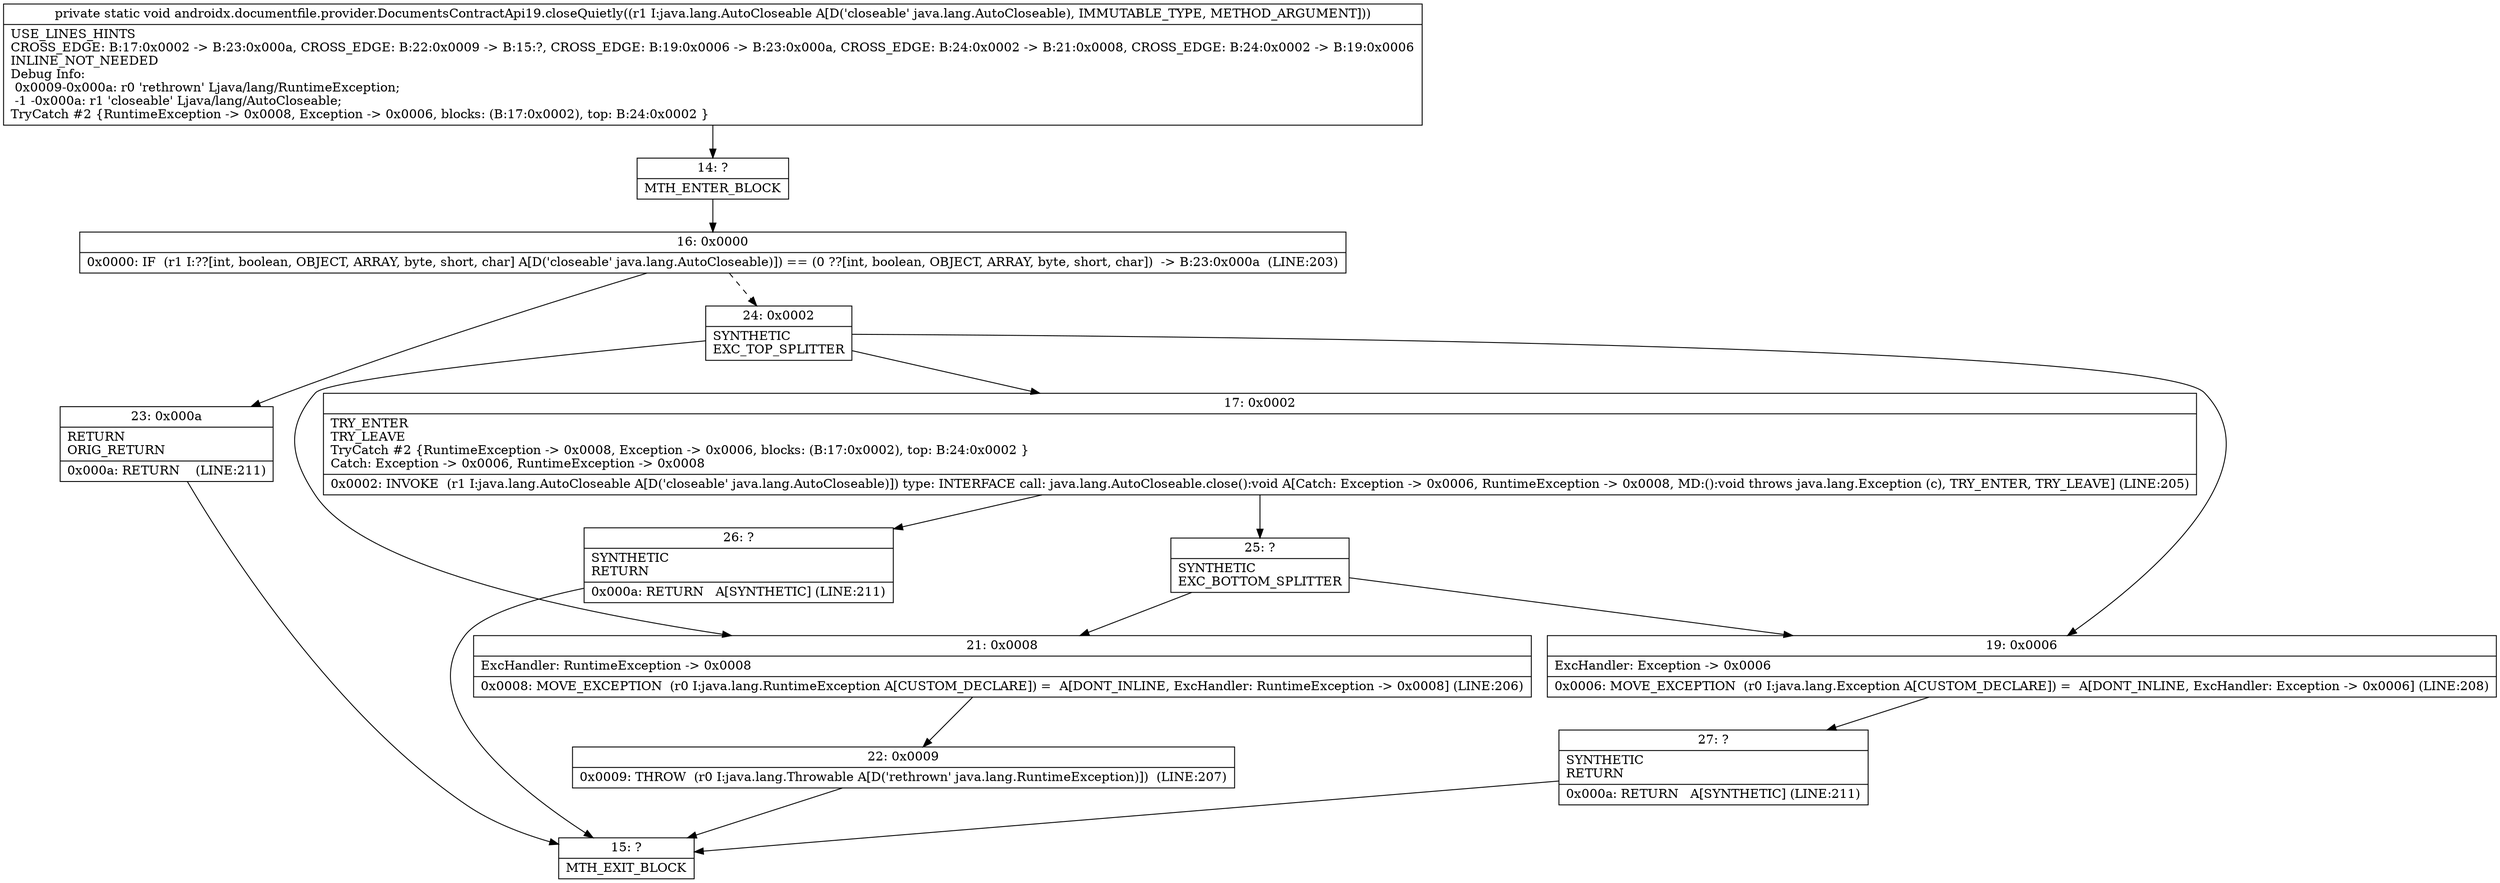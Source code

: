 digraph "CFG forandroidx.documentfile.provider.DocumentsContractApi19.closeQuietly(Ljava\/lang\/AutoCloseable;)V" {
Node_14 [shape=record,label="{14\:\ ?|MTH_ENTER_BLOCK\l}"];
Node_16 [shape=record,label="{16\:\ 0x0000|0x0000: IF  (r1 I:??[int, boolean, OBJECT, ARRAY, byte, short, char] A[D('closeable' java.lang.AutoCloseable)]) == (0 ??[int, boolean, OBJECT, ARRAY, byte, short, char])  \-\> B:23:0x000a  (LINE:203)\l}"];
Node_23 [shape=record,label="{23\:\ 0x000a|RETURN\lORIG_RETURN\l|0x000a: RETURN    (LINE:211)\l}"];
Node_15 [shape=record,label="{15\:\ ?|MTH_EXIT_BLOCK\l}"];
Node_24 [shape=record,label="{24\:\ 0x0002|SYNTHETIC\lEXC_TOP_SPLITTER\l}"];
Node_17 [shape=record,label="{17\:\ 0x0002|TRY_ENTER\lTRY_LEAVE\lTryCatch #2 \{RuntimeException \-\> 0x0008, Exception \-\> 0x0006, blocks: (B:17:0x0002), top: B:24:0x0002 \}\lCatch: Exception \-\> 0x0006, RuntimeException \-\> 0x0008\l|0x0002: INVOKE  (r1 I:java.lang.AutoCloseable A[D('closeable' java.lang.AutoCloseable)]) type: INTERFACE call: java.lang.AutoCloseable.close():void A[Catch: Exception \-\> 0x0006, RuntimeException \-\> 0x0008, MD:():void throws java.lang.Exception (c), TRY_ENTER, TRY_LEAVE] (LINE:205)\l}"];
Node_25 [shape=record,label="{25\:\ ?|SYNTHETIC\lEXC_BOTTOM_SPLITTER\l}"];
Node_26 [shape=record,label="{26\:\ ?|SYNTHETIC\lRETURN\l|0x000a: RETURN   A[SYNTHETIC] (LINE:211)\l}"];
Node_21 [shape=record,label="{21\:\ 0x0008|ExcHandler: RuntimeException \-\> 0x0008\l|0x0008: MOVE_EXCEPTION  (r0 I:java.lang.RuntimeException A[CUSTOM_DECLARE]) =  A[DONT_INLINE, ExcHandler: RuntimeException \-\> 0x0008] (LINE:206)\l}"];
Node_22 [shape=record,label="{22\:\ 0x0009|0x0009: THROW  (r0 I:java.lang.Throwable A[D('rethrown' java.lang.RuntimeException)])  (LINE:207)\l}"];
Node_19 [shape=record,label="{19\:\ 0x0006|ExcHandler: Exception \-\> 0x0006\l|0x0006: MOVE_EXCEPTION  (r0 I:java.lang.Exception A[CUSTOM_DECLARE]) =  A[DONT_INLINE, ExcHandler: Exception \-\> 0x0006] (LINE:208)\l}"];
Node_27 [shape=record,label="{27\:\ ?|SYNTHETIC\lRETURN\l|0x000a: RETURN   A[SYNTHETIC] (LINE:211)\l}"];
MethodNode[shape=record,label="{private static void androidx.documentfile.provider.DocumentsContractApi19.closeQuietly((r1 I:java.lang.AutoCloseable A[D('closeable' java.lang.AutoCloseable), IMMUTABLE_TYPE, METHOD_ARGUMENT]))  | USE_LINES_HINTS\lCROSS_EDGE: B:17:0x0002 \-\> B:23:0x000a, CROSS_EDGE: B:22:0x0009 \-\> B:15:?, CROSS_EDGE: B:19:0x0006 \-\> B:23:0x000a, CROSS_EDGE: B:24:0x0002 \-\> B:21:0x0008, CROSS_EDGE: B:24:0x0002 \-\> B:19:0x0006\lINLINE_NOT_NEEDED\lDebug Info:\l  0x0009\-0x000a: r0 'rethrown' Ljava\/lang\/RuntimeException;\l  \-1 \-0x000a: r1 'closeable' Ljava\/lang\/AutoCloseable;\lTryCatch #2 \{RuntimeException \-\> 0x0008, Exception \-\> 0x0006, blocks: (B:17:0x0002), top: B:24:0x0002 \}\l}"];
MethodNode -> Node_14;Node_14 -> Node_16;
Node_16 -> Node_23;
Node_16 -> Node_24[style=dashed];
Node_23 -> Node_15;
Node_24 -> Node_17;
Node_24 -> Node_21;
Node_24 -> Node_19;
Node_17 -> Node_25;
Node_17 -> Node_26;
Node_25 -> Node_21;
Node_25 -> Node_19;
Node_26 -> Node_15;
Node_21 -> Node_22;
Node_22 -> Node_15;
Node_19 -> Node_27;
Node_27 -> Node_15;
}

